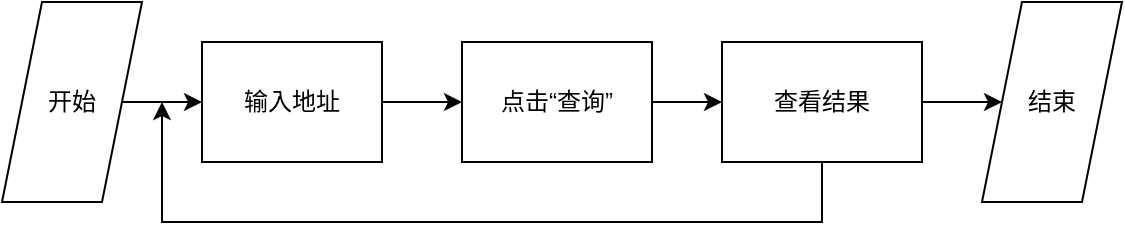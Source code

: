 <mxfile version="14.1.4" type="github">
  <diagram id="iehIkK6cgLdwXdN_PKsC" name="Page-1">
    <mxGraphModel dx="1038" dy="536" grid="1" gridSize="10" guides="1" tooltips="1" connect="1" arrows="1" fold="1" page="1" pageScale="1" pageWidth="827" pageHeight="1169" math="0" shadow="0">
      <root>
        <mxCell id="0" />
        <mxCell id="1" parent="0" />
        <mxCell id="xvCBnSGHX4M_zc7xfSud-12" value="" style="edgeStyle=orthogonalEdgeStyle;rounded=0;orthogonalLoop=1;jettySize=auto;html=1;" edge="1" parent="1" source="xvCBnSGHX4M_zc7xfSud-10" target="xvCBnSGHX4M_zc7xfSud-11">
          <mxGeometry relative="1" as="geometry" />
        </mxCell>
        <mxCell id="xvCBnSGHX4M_zc7xfSud-10" value="开始" style="shape=parallelogram;perimeter=parallelogramPerimeter;whiteSpace=wrap;html=1;fixedSize=1;" vertex="1" parent="1">
          <mxGeometry x="80" y="270" width="70" height="100" as="geometry" />
        </mxCell>
        <mxCell id="xvCBnSGHX4M_zc7xfSud-14" value="" style="edgeStyle=orthogonalEdgeStyle;rounded=0;orthogonalLoop=1;jettySize=auto;html=1;" edge="1" parent="1" source="xvCBnSGHX4M_zc7xfSud-11" target="xvCBnSGHX4M_zc7xfSud-13">
          <mxGeometry relative="1" as="geometry" />
        </mxCell>
        <mxCell id="xvCBnSGHX4M_zc7xfSud-11" value="输入地址" style="whiteSpace=wrap;html=1;" vertex="1" parent="1">
          <mxGeometry x="180" y="290" width="90" height="60" as="geometry" />
        </mxCell>
        <mxCell id="xvCBnSGHX4M_zc7xfSud-16" value="" style="edgeStyle=orthogonalEdgeStyle;rounded=0;orthogonalLoop=1;jettySize=auto;html=1;" edge="1" parent="1" source="xvCBnSGHX4M_zc7xfSud-13" target="xvCBnSGHX4M_zc7xfSud-15">
          <mxGeometry relative="1" as="geometry" />
        </mxCell>
        <mxCell id="xvCBnSGHX4M_zc7xfSud-13" value="点击“查询”" style="whiteSpace=wrap;html=1;" vertex="1" parent="1">
          <mxGeometry x="310" y="290" width="95" height="60" as="geometry" />
        </mxCell>
        <mxCell id="xvCBnSGHX4M_zc7xfSud-17" style="edgeStyle=orthogonalEdgeStyle;rounded=0;orthogonalLoop=1;jettySize=auto;html=1;" edge="1" parent="1" source="xvCBnSGHX4M_zc7xfSud-15">
          <mxGeometry relative="1" as="geometry">
            <mxPoint x="160" y="320" as="targetPoint" />
            <Array as="points">
              <mxPoint x="490" y="380" />
              <mxPoint x="160" y="380" />
            </Array>
          </mxGeometry>
        </mxCell>
        <mxCell id="xvCBnSGHX4M_zc7xfSud-19" value="" style="edgeStyle=orthogonalEdgeStyle;rounded=0;orthogonalLoop=1;jettySize=auto;html=1;" edge="1" parent="1" source="xvCBnSGHX4M_zc7xfSud-15" target="xvCBnSGHX4M_zc7xfSud-18">
          <mxGeometry relative="1" as="geometry" />
        </mxCell>
        <mxCell id="xvCBnSGHX4M_zc7xfSud-15" value="查看结果" style="whiteSpace=wrap;html=1;" vertex="1" parent="1">
          <mxGeometry x="440" y="290" width="100" height="60" as="geometry" />
        </mxCell>
        <mxCell id="xvCBnSGHX4M_zc7xfSud-18" value="结束" style="shape=parallelogram;perimeter=parallelogramPerimeter;whiteSpace=wrap;html=1;fixedSize=1;" vertex="1" parent="1">
          <mxGeometry x="570" y="270" width="70" height="100" as="geometry" />
        </mxCell>
      </root>
    </mxGraphModel>
  </diagram>
</mxfile>
